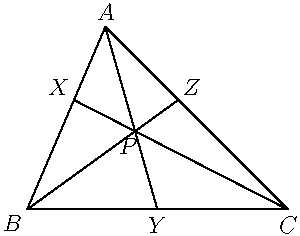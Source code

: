 
import geometry;

size(150);

pair A = (-2, 7);
label("$A$", A, N);
pair B = (-5, 0);
label("$B$", B, SW);
pair C = (5, 0);
label("$C$", C, S);

draw(A -- B -- C -- cycle);

real tb = 0.6;
real tc = 0.4;

pair Z = ((1-tb)*C.x+tb*A.x, (1-tb)*C.y+tb*A.y);
label("$Z$", Z, NE);
pair X = ((1-tc)*A.x+tc*B.x, (1-tc)*A.y+tc*B.y);
label("$X$", X, NW);

draw(B -- Z);
draw(C -- X);

pair P = intersectionpoint(B -- Z, C -- X);
label("$P$", P, SSW);

line ay = line(locate(A), locate(P));

pair Y = locate(intersectionpoint(ay, line(locate(B), locate(C))));
label("$Y$", Y, S);

draw(A -- Y);

